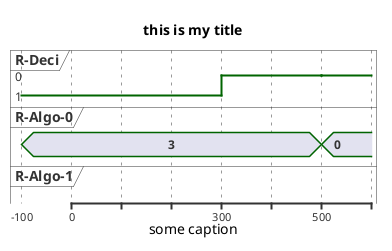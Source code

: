 {
  "sha1": "2fa8ykt3hrkzonn93ks8mppe600xg4q",
  "insertion": {
    "when": "2024-05-30T20:48:19.974Z",
    "url": "http://forum.plantuml.net/7698/timing-diagram-allow-negative-time-values",
    "user": "plantuml@gmail.com"
  }
}
@startuml
Title this is my title

caption some caption

robust "R-Deci" as RD

concise "R-Algo-0" as RA0
robust "R-Algo-1" as RA1

@500
RD is 0
RA0 is 0

@-100
RD is 1
RA0 is 3

@300
RD is 0
@enduml
